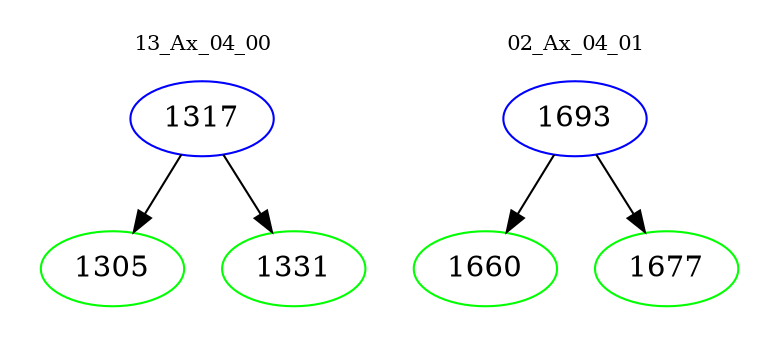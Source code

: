 digraph{
subgraph cluster_0 {
color = white
label = "13_Ax_04_00";
fontsize=10;
T0_1317 [label="1317", color="blue"]
T0_1317 -> T0_1305 [color="black"]
T0_1305 [label="1305", color="green"]
T0_1317 -> T0_1331 [color="black"]
T0_1331 [label="1331", color="green"]
}
subgraph cluster_1 {
color = white
label = "02_Ax_04_01";
fontsize=10;
T1_1693 [label="1693", color="blue"]
T1_1693 -> T1_1660 [color="black"]
T1_1660 [label="1660", color="green"]
T1_1693 -> T1_1677 [color="black"]
T1_1677 [label="1677", color="green"]
}
}
